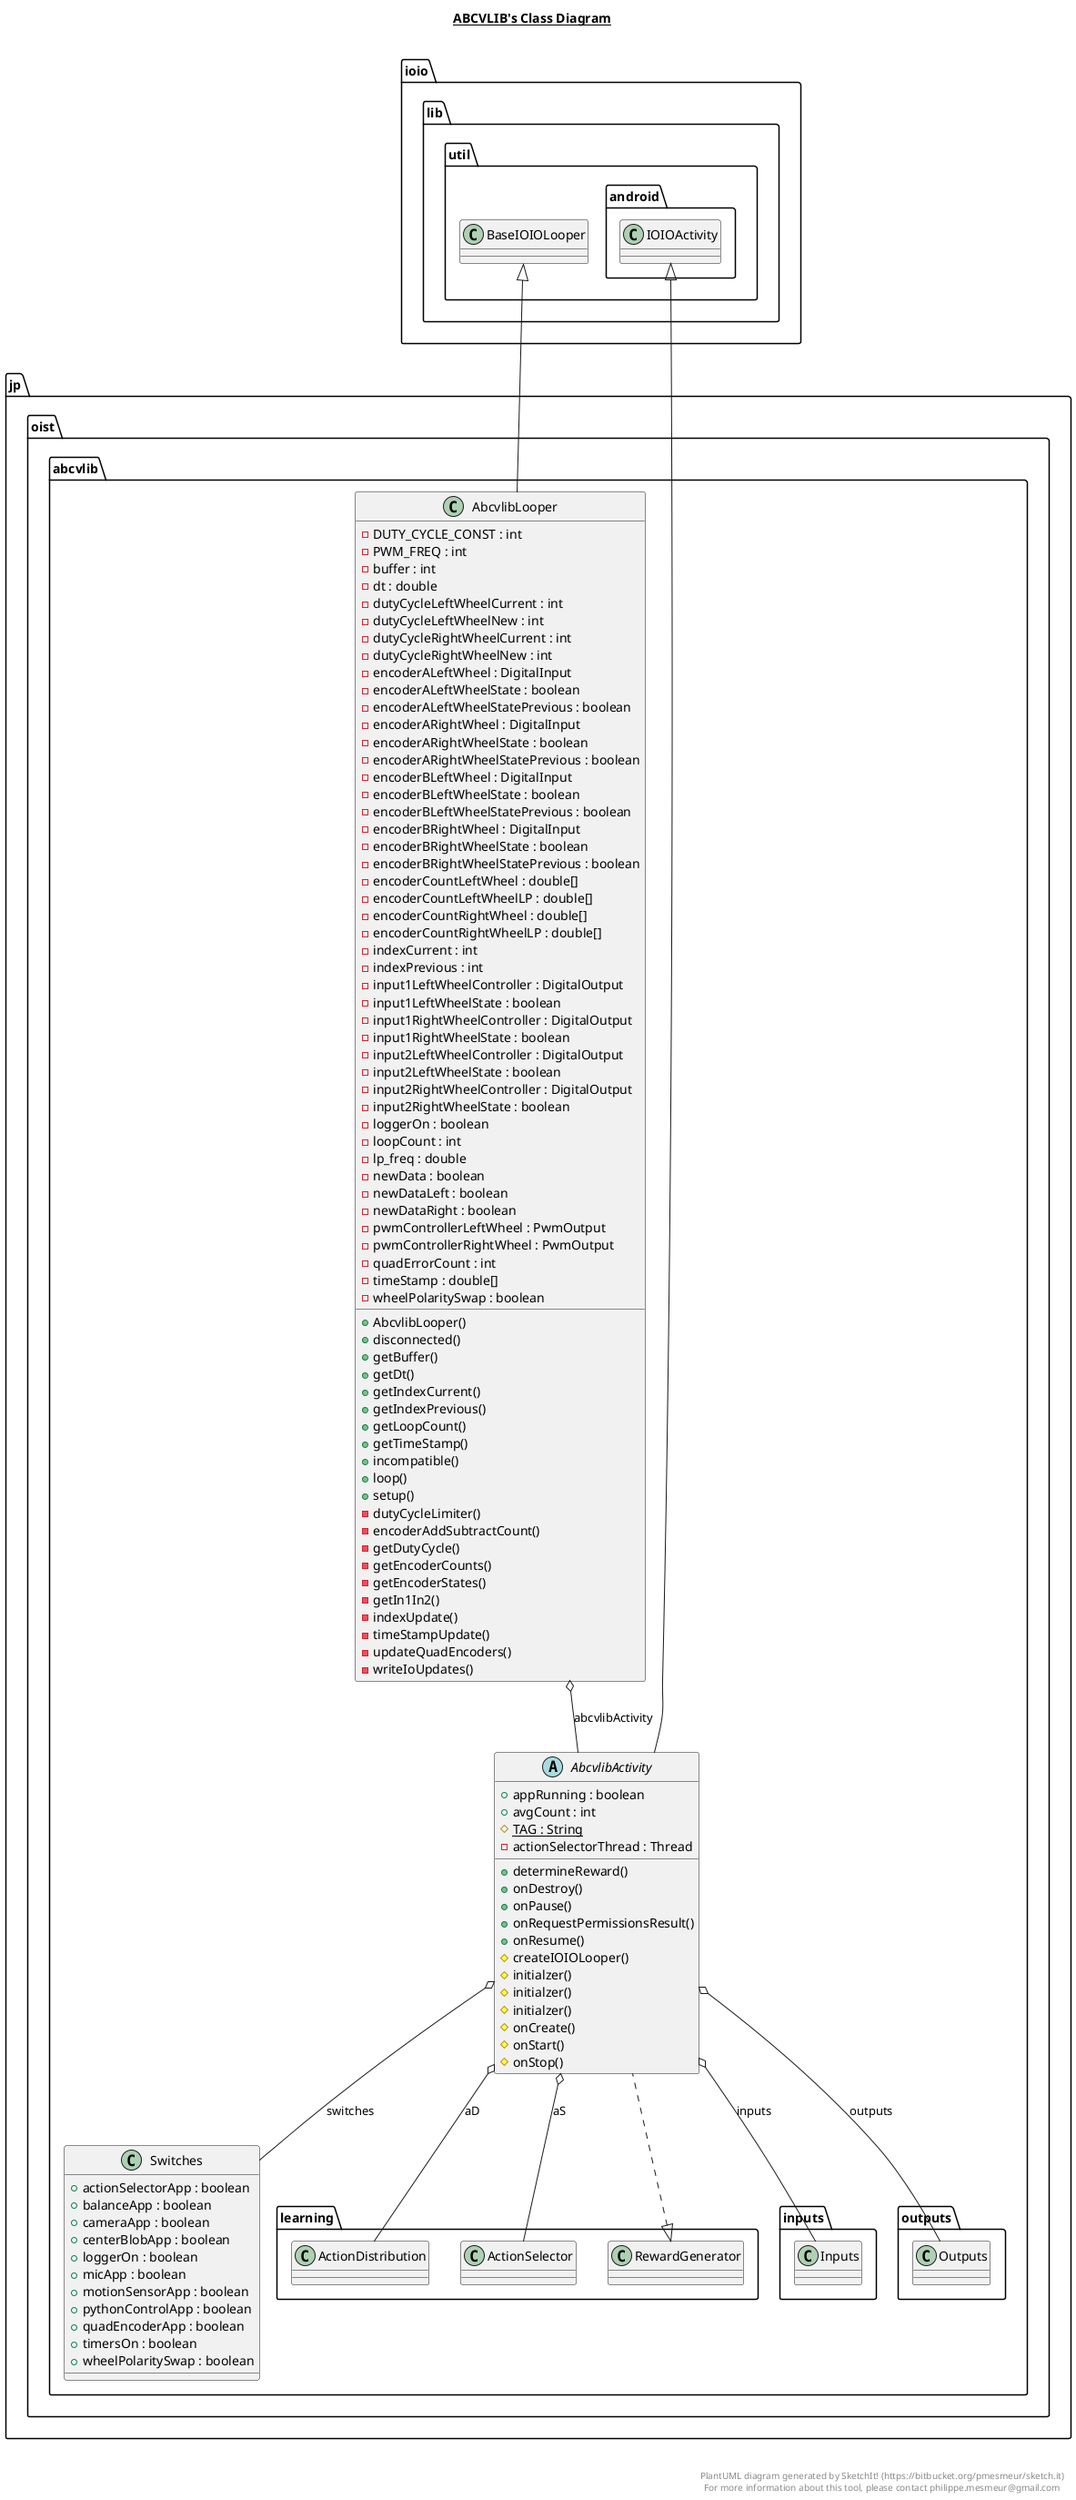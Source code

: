 @startuml

title __ABCVLIB's Class Diagram__\n

  namespace jp.oist.abcvlib {
    abstract class jp.oist.abcvlib.AbcvlibActivity {
        + appRunning : boolean
        + avgCount : int
        {static} # TAG : String
        - actionSelectorThread : Thread
        + determineReward()
        + onDestroy()
        + onPause()
        + onRequestPermissionsResult()
        + onResume()
        # createIOIOLooper()
        # initialzer()
        # initialzer()
        # initialzer()
        # onCreate()
        # onStart()
        # onStop()
    }
  }
  

  namespace jp.oist.abcvlib {
    class jp.oist.abcvlib.AbcvlibLooper {
        - DUTY_CYCLE_CONST : int
        - PWM_FREQ : int
        - buffer : int
        - dt : double
        - dutyCycleLeftWheelCurrent : int
        - dutyCycleLeftWheelNew : int
        - dutyCycleRightWheelCurrent : int
        - dutyCycleRightWheelNew : int
        - encoderALeftWheel : DigitalInput
        - encoderALeftWheelState : boolean
        - encoderALeftWheelStatePrevious : boolean
        - encoderARightWheel : DigitalInput
        - encoderARightWheelState : boolean
        - encoderARightWheelStatePrevious : boolean
        - encoderBLeftWheel : DigitalInput
        - encoderBLeftWheelState : boolean
        - encoderBLeftWheelStatePrevious : boolean
        - encoderBRightWheel : DigitalInput
        - encoderBRightWheelState : boolean
        - encoderBRightWheelStatePrevious : boolean
        - encoderCountLeftWheel : double[]
        - encoderCountLeftWheelLP : double[]
        - encoderCountRightWheel : double[]
        - encoderCountRightWheelLP : double[]
        - indexCurrent : int
        - indexPrevious : int
        - input1LeftWheelController : DigitalOutput
        - input1LeftWheelState : boolean
        - input1RightWheelController : DigitalOutput
        - input1RightWheelState : boolean
        - input2LeftWheelController : DigitalOutput
        - input2LeftWheelState : boolean
        - input2RightWheelController : DigitalOutput
        - input2RightWheelState : boolean
        - loggerOn : boolean
        - loopCount : int
        - lp_freq : double
        - newData : boolean
        - newDataLeft : boolean
        - newDataRight : boolean
        - pwmControllerLeftWheel : PwmOutput
        - pwmControllerRightWheel : PwmOutput
        - quadErrorCount : int
        - timeStamp : double[]
        - wheelPolaritySwap : boolean
        + AbcvlibLooper()
        + disconnected()
        + getBuffer()
        + getDt()
        + getIndexCurrent()
        + getIndexPrevious()
        + getLoopCount()
        + getTimeStamp()
        + incompatible()
        + loop()
        + setup()
        - dutyCycleLimiter()
        - encoderAddSubtractCount()
        - getDutyCycle()
        - getEncoderCounts()
        - getEncoderStates()
        - getIn1In2()
        - indexUpdate()
        - timeStampUpdate()
        - updateQuadEncoders()
        - writeIoUpdates()
    }
  }
  

  namespace jp.oist.abcvlib {
    class jp.oist.abcvlib.Switches {
        + actionSelectorApp : boolean
        + balanceApp : boolean
        + cameraApp : boolean
        + centerBlobApp : boolean
        + loggerOn : boolean
        + micApp : boolean
        + motionSensorApp : boolean
        + pythonControlApp : boolean
        + quadEncoderApp : boolean
        + timersOn : boolean
        + wheelPolaritySwap : boolean
    }
  }
  

  jp.oist.abcvlib.AbcvlibActivity .up.|> jp.oist.abcvlib.learning.RewardGenerator
  jp.oist.abcvlib.AbcvlibActivity -up-|> ioio.lib.util.android.IOIOActivity
  jp.oist.abcvlib.AbcvlibActivity o-- jp.oist.abcvlib.learning.ActionDistribution : aD
  jp.oist.abcvlib.AbcvlibActivity o-- jp.oist.abcvlib.learning.ActionSelector : aS
  jp.oist.abcvlib.AbcvlibActivity o-- jp.oist.abcvlib.inputs.Inputs : inputs
  jp.oist.abcvlib.AbcvlibActivity o-- jp.oist.abcvlib.outputs.Outputs : outputs
  jp.oist.abcvlib.AbcvlibActivity o-- jp.oist.abcvlib.Switches : switches
  jp.oist.abcvlib.AbcvlibLooper -up-|> ioio.lib.util.BaseIOIOLooper
  jp.oist.abcvlib.AbcvlibLooper o-- jp.oist.abcvlib.AbcvlibActivity : abcvlibActivity


right footer


PlantUML diagram generated by SketchIt! (https://bitbucket.org/pmesmeur/sketch.it)
For more information about this tool, please contact philippe.mesmeur@gmail.com
endfooter

@enduml
